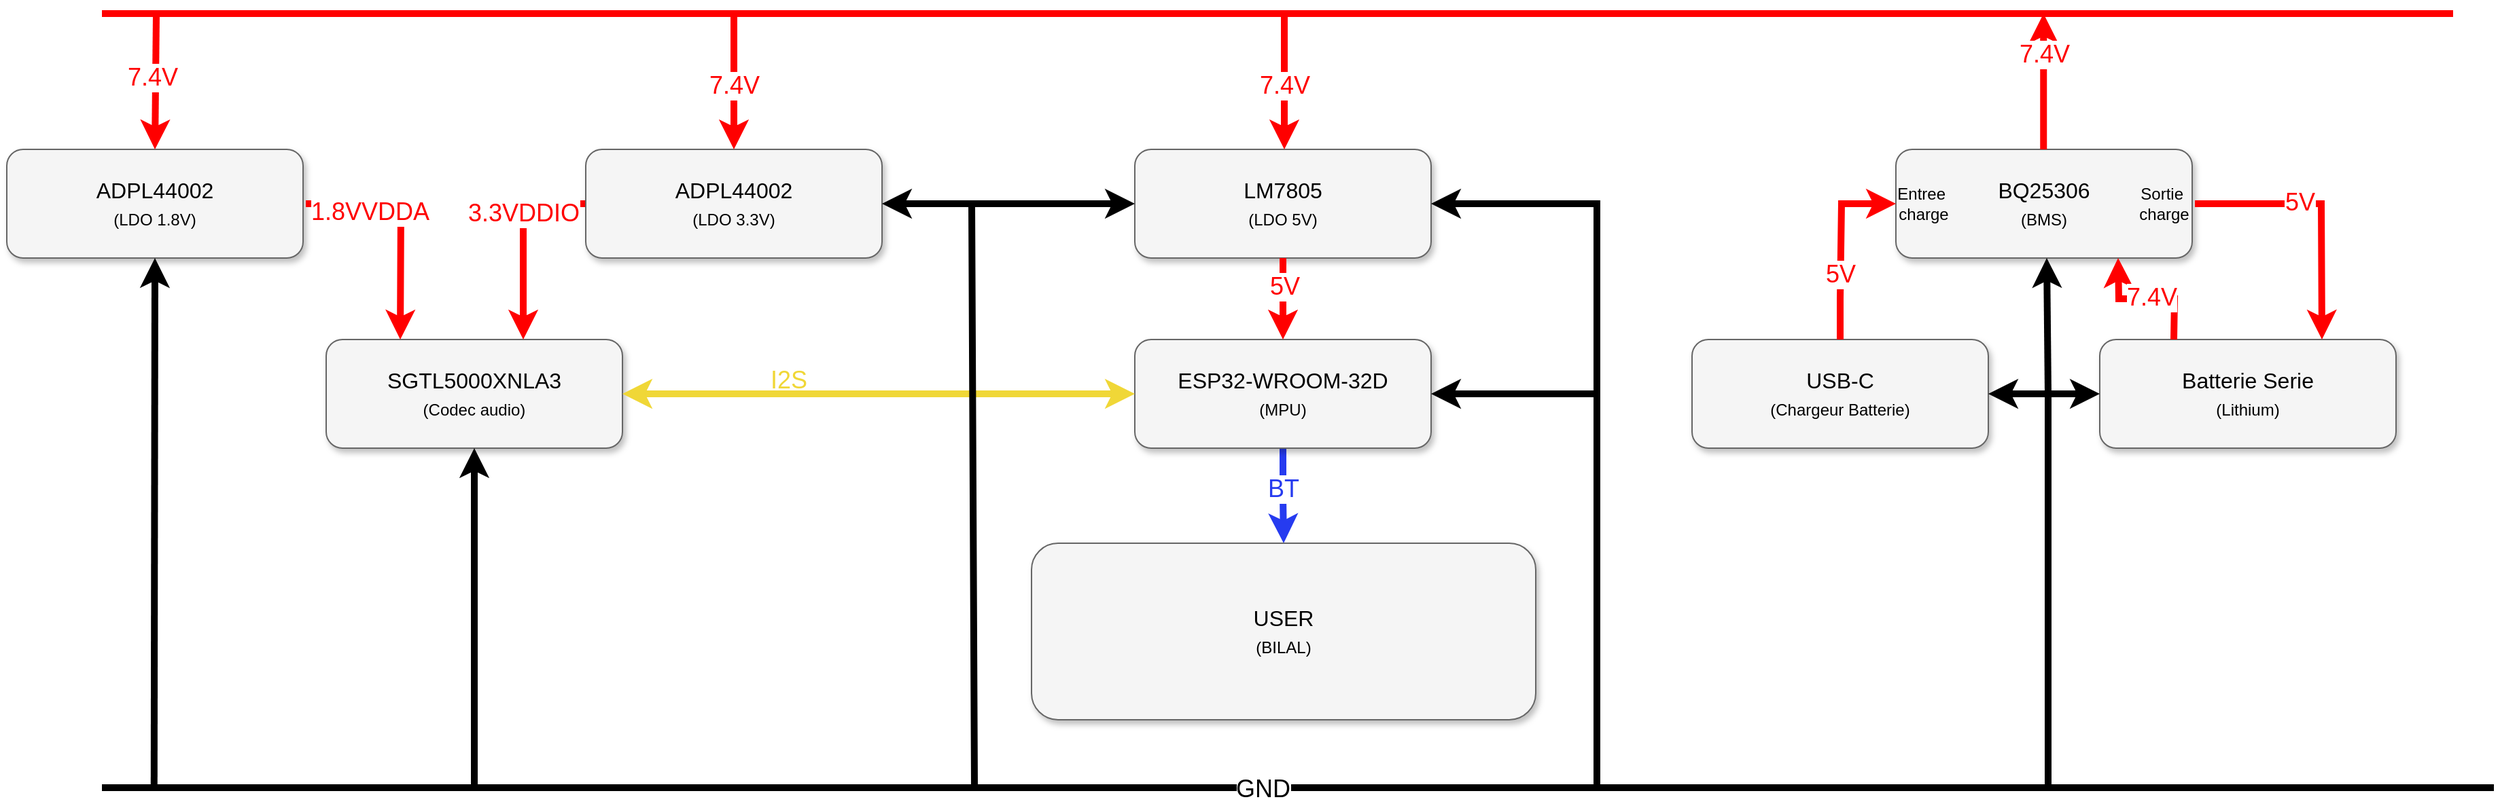 <mxfile version="24.4.8" type="device">
  <diagram name="Page-1" id="b98fa263-6416-c6ec-5b7d-78bf54ef71d0">
    <mxGraphModel dx="1909" dy="1129" grid="1" gridSize="10" guides="1" tooltips="1" connect="1" arrows="1" fold="1" page="1" pageScale="1.5" pageWidth="1169" pageHeight="827" background="#ffffff" math="0" shadow="0">
      <root>
        <mxCell id="0" style=";html=1;" />
        <mxCell id="1" style=";html=1;" parent="0" />
        <mxCell id="D7cJVQWtfwsWBQiSIy4Y-51" style="edgeStyle=orthogonalEdgeStyle;rounded=0;orthogonalLoop=1;jettySize=auto;html=1;exitX=0.5;exitY=1;exitDx=0;exitDy=0;entryX=0.5;entryY=0;entryDx=0;entryDy=0;fillColor=#1ba1e2;strokeColor=#263BF0;strokeWidth=5;" edge="1" parent="1" source="303ed1de8c2c98b4-16" target="D7cJVQWtfwsWBQiSIy4Y-43">
          <mxGeometry relative="1" as="geometry" />
        </mxCell>
        <mxCell id="D7cJVQWtfwsWBQiSIy4Y-52" value="&lt;font style=&quot;font-size: 18px;&quot; color=&quot;#263bf0&quot;&gt;BT&lt;/font&gt;" style="edgeLabel;html=1;align=center;verticalAlign=middle;resizable=0;points=[];" vertex="1" connectable="0" parent="D7cJVQWtfwsWBQiSIy4Y-51">
          <mxGeometry x="-0.156" relative="1" as="geometry">
            <mxPoint as="offset" />
          </mxGeometry>
        </mxCell>
        <mxCell id="303ed1de8c2c98b4-16" value="&lt;font color=&quot;#000000&quot;&gt;ESP32-WROOM-32D&lt;br&gt;&lt;font style=&quot;font-size: 12px;&quot;&gt;(MPU)&lt;/font&gt;&lt;/font&gt;" style="whiteSpace=wrap;html=1;rounded=1;shadow=1;strokeWidth=1;fontSize=16;align=center;fillColor=#f5f5f5;strokeColor=#666666;" parent="1" vertex="1">
          <mxGeometry x="840" y="620" width="218" height="80" as="geometry" />
        </mxCell>
        <mxCell id="D7cJVQWtfwsWBQiSIy4Y-1" value="&lt;font color=&quot;#000000&quot;&gt;SGTL5000XNLA3&lt;br&gt;&lt;font style=&quot;font-size: 12px;&quot;&gt;(Codec audio)&lt;/font&gt;&lt;/font&gt;" style="whiteSpace=wrap;html=1;rounded=1;shadow=1;strokeWidth=1;fontSize=16;align=center;fillColor=#f5f5f5;strokeColor=#666666;" vertex="1" parent="1">
          <mxGeometry x="245" y="620" width="218" height="80" as="geometry" />
        </mxCell>
        <mxCell id="D7cJVQWtfwsWBQiSIy4Y-2" value="" style="endArrow=classic;startArrow=classic;html=1;rounded=0;exitX=1;exitY=0.5;exitDx=0;exitDy=0;entryX=0;entryY=0.5;entryDx=0;entryDy=0;strokeColor=#F0D737;strokeWidth=5;" edge="1" parent="1" source="D7cJVQWtfwsWBQiSIy4Y-1" target="303ed1de8c2c98b4-16">
          <mxGeometry width="50" height="50" relative="1" as="geometry">
            <mxPoint x="760" y="720" as="sourcePoint" />
            <mxPoint x="810" y="670" as="targetPoint" />
            <Array as="points">
              <mxPoint x="730" y="660" />
              <mxPoint x="760" y="660" />
            </Array>
          </mxGeometry>
        </mxCell>
        <mxCell id="D7cJVQWtfwsWBQiSIy4Y-3" value="&lt;font style=&quot;font-size: 18px;&quot; color=&quot;#f0d737&quot;&gt;I2S&lt;/font&gt;" style="text;html=1;align=center;verticalAlign=middle;resizable=0;points=[];autosize=1;strokeColor=none;fillColor=none;" vertex="1" parent="1">
          <mxGeometry x="560" y="630" width="50" height="40" as="geometry" />
        </mxCell>
        <mxCell id="D7cJVQWtfwsWBQiSIy4Y-14" value="" style="endArrow=classic;html=1;rounded=0;fillColor=#e51400;strokeColor=#FF0000;entryX=0.75;entryY=0;entryDx=0;entryDy=0;startArrow=none;startFill=0;exitX=0;exitY=0.5;exitDx=0;exitDy=0;endFill=1;strokeWidth=5;" edge="1" parent="1" source="D7cJVQWtfwsWBQiSIy4Y-26">
          <mxGeometry width="50" height="50" relative="1" as="geometry">
            <mxPoint x="390.5" y="520" as="sourcePoint" />
            <mxPoint x="390" y="620" as="targetPoint" />
            <Array as="points">
              <mxPoint x="390" y="520" />
            </Array>
          </mxGeometry>
        </mxCell>
        <mxCell id="D7cJVQWtfwsWBQiSIy4Y-15" value="&lt;font style=&quot;font-size: 18px;&quot; color=&quot;#ff0000&quot;&gt;3.3VDDIO&lt;/font&gt;" style="edgeLabel;html=1;align=center;verticalAlign=middle;resizable=0;points=[];" vertex="1" connectable="0" parent="D7cJVQWtfwsWBQiSIy4Y-14">
          <mxGeometry x="-0.002" relative="1" as="geometry">
            <mxPoint y="-20" as="offset" />
          </mxGeometry>
        </mxCell>
        <mxCell id="D7cJVQWtfwsWBQiSIy4Y-18" value="&lt;font color=&quot;#000000&quot;&gt;BQ25306&lt;br&gt;&lt;font style=&quot;font-size: 12px;&quot;&gt;(BMS)&lt;/font&gt;&lt;/font&gt;" style="whiteSpace=wrap;html=1;rounded=1;shadow=1;strokeWidth=1;fontSize=16;align=center;fillColor=#f5f5f5;strokeColor=#666666;" vertex="1" parent="1">
          <mxGeometry x="1400" y="480" width="218" height="80" as="geometry" />
        </mxCell>
        <mxCell id="D7cJVQWtfwsWBQiSIy4Y-19" value="" style="endArrow=none;html=1;rounded=0;fillColor=#e51400;strokeColor=#FF0000;entryX=0.5;entryY=0;entryDx=0;entryDy=0;startArrow=classic;startFill=1;endFill=0;strokeWidth=5;" edge="1" parent="1">
          <mxGeometry width="50" height="50" relative="1" as="geometry">
            <mxPoint x="1508.63" y="380" as="sourcePoint" />
            <mxPoint x="1508.63" y="480" as="targetPoint" />
          </mxGeometry>
        </mxCell>
        <mxCell id="D7cJVQWtfwsWBQiSIy4Y-20" value="&lt;font style=&quot;font-size: 18px;&quot; color=&quot;#ff0000&quot;&gt;7.4V&lt;/font&gt;" style="edgeLabel;html=1;align=center;verticalAlign=middle;resizable=0;points=[];" vertex="1" connectable="0" parent="D7cJVQWtfwsWBQiSIy4Y-19">
          <mxGeometry x="-0.002" relative="1" as="geometry">
            <mxPoint y="-20" as="offset" />
          </mxGeometry>
        </mxCell>
        <mxCell id="D7cJVQWtfwsWBQiSIy4Y-21" value="&lt;font color=&quot;#000000&quot;&gt;USB-C&lt;br&gt;&lt;font style=&quot;font-size: 12px;&quot;&gt;(Chargeur Batterie)&lt;/font&gt;&lt;/font&gt;" style="whiteSpace=wrap;html=1;rounded=1;shadow=1;strokeWidth=1;fontSize=16;align=center;fillColor=#f5f5f5;strokeColor=#666666;" vertex="1" parent="1">
          <mxGeometry x="1250" y="620" width="218" height="80" as="geometry" />
        </mxCell>
        <mxCell id="D7cJVQWtfwsWBQiSIy4Y-22" value="&lt;font color=&quot;#000000&quot;&gt;Batterie Serie&lt;br&gt;&lt;font style=&quot;font-size: 12px;&quot;&gt;(Lithium)&lt;/font&gt;&lt;/font&gt;" style="whiteSpace=wrap;html=1;rounded=1;shadow=1;strokeWidth=1;fontSize=16;align=center;fillColor=#f5f5f5;strokeColor=#666666;" vertex="1" parent="1">
          <mxGeometry x="1550" y="620" width="218" height="80" as="geometry" />
        </mxCell>
        <mxCell id="D7cJVQWtfwsWBQiSIy4Y-23" value="" style="endArrow=classic;html=1;rounded=0;exitX=0.5;exitY=0;exitDx=0;exitDy=0;entryX=0;entryY=0.5;entryDx=0;entryDy=0;strokeColor=#FF0000;strokeWidth=5;" edge="1" parent="1" source="D7cJVQWtfwsWBQiSIy4Y-21" target="D7cJVQWtfwsWBQiSIy4Y-18">
          <mxGeometry width="50" height="50" relative="1" as="geometry">
            <mxPoint x="1460" y="570" as="sourcePoint" />
            <mxPoint x="1510" y="520" as="targetPoint" />
            <Array as="points">
              <mxPoint x="1359" y="590" />
              <mxPoint x="1360" y="520" />
            </Array>
          </mxGeometry>
        </mxCell>
        <mxCell id="D7cJVQWtfwsWBQiSIy4Y-28" value="&lt;font style=&quot;font-size: 18px;&quot; color=&quot;#ff0000&quot;&gt;5V&lt;/font&gt;" style="edgeLabel;html=1;align=center;verticalAlign=middle;resizable=0;points=[];" vertex="1" connectable="0" parent="D7cJVQWtfwsWBQiSIy4Y-23">
          <mxGeometry x="-0.309" y="1" relative="1" as="geometry">
            <mxPoint as="offset" />
          </mxGeometry>
        </mxCell>
        <mxCell id="D7cJVQWtfwsWBQiSIy4Y-24" value="" style="endArrow=classic;html=1;rounded=0;exitX=0.25;exitY=0;exitDx=0;exitDy=0;entryX=0.75;entryY=1;entryDx=0;entryDy=0;strokeColor=#FF0000;strokeWidth=5;" edge="1" parent="1" source="D7cJVQWtfwsWBQiSIy4Y-22" target="D7cJVQWtfwsWBQiSIy4Y-18">
          <mxGeometry width="50" height="50" relative="1" as="geometry">
            <mxPoint x="1460" y="570" as="sourcePoint" />
            <mxPoint x="1510" y="520" as="targetPoint" />
            <Array as="points">
              <mxPoint x="1605" y="590" />
              <mxPoint x="1564" y="590" />
            </Array>
          </mxGeometry>
        </mxCell>
        <mxCell id="D7cJVQWtfwsWBQiSIy4Y-30" value="&lt;font color=&quot;#ff0000&quot; style=&quot;font-size: 18px;&quot;&gt;7.4V&lt;/font&gt;" style="edgeLabel;html=1;align=center;verticalAlign=middle;resizable=0;points=[];" vertex="1" connectable="0" parent="D7cJVQWtfwsWBQiSIy4Y-24">
          <mxGeometry x="-0.074" y="-1" relative="1" as="geometry">
            <mxPoint as="offset" />
          </mxGeometry>
        </mxCell>
        <mxCell id="D7cJVQWtfwsWBQiSIy4Y-26" value="&lt;font color=&quot;#000000&quot;&gt;&lt;font style=&quot;&quot;&gt;ADPL44002&lt;/font&gt;&lt;/font&gt;&lt;div&gt;&lt;font color=&quot;#000000&quot;&gt;&lt;font style=&quot;font-size: 12px;&quot;&gt;(LDO 3.3V)&lt;/font&gt;&lt;/font&gt;&lt;/div&gt;" style="whiteSpace=wrap;html=1;rounded=1;shadow=1;strokeWidth=1;fontSize=16;align=center;fillColor=#f5f5f5;strokeColor=#666666;" vertex="1" parent="1">
          <mxGeometry x="436" y="480" width="218" height="80" as="geometry" />
        </mxCell>
        <mxCell id="D7cJVQWtfwsWBQiSIy4Y-27" value="" style="endArrow=none;html=1;rounded=0;strokeColor=#FF0000;strokeWidth=5;" edge="1" parent="1">
          <mxGeometry width="50" height="50" relative="1" as="geometry">
            <mxPoint x="80" y="380" as="sourcePoint" />
            <mxPoint x="1810" y="380" as="targetPoint" />
          </mxGeometry>
        </mxCell>
        <mxCell id="D7cJVQWtfwsWBQiSIy4Y-29" value="" style="endArrow=classic;html=1;rounded=0;entryX=0.75;entryY=0;entryDx=0;entryDy=0;strokeColor=#FF0000;strokeWidth=5;" edge="1" parent="1" target="D7cJVQWtfwsWBQiSIy4Y-22">
          <mxGeometry width="50" height="50" relative="1" as="geometry">
            <mxPoint x="1620" y="520" as="sourcePoint" />
            <mxPoint x="1640" y="490" as="targetPoint" />
            <Array as="points">
              <mxPoint x="1713" y="520" />
            </Array>
          </mxGeometry>
        </mxCell>
        <mxCell id="D7cJVQWtfwsWBQiSIy4Y-31" value="&lt;font color=&quot;#ff0000&quot; style=&quot;font-size: 18px;&quot;&gt;5V&lt;/font&gt;" style="edgeLabel;html=1;align=center;verticalAlign=middle;resizable=0;points=[];" vertex="1" connectable="0" parent="D7cJVQWtfwsWBQiSIy4Y-29">
          <mxGeometry x="-0.2" y="1" relative="1" as="geometry">
            <mxPoint as="offset" />
          </mxGeometry>
        </mxCell>
        <mxCell id="D7cJVQWtfwsWBQiSIy4Y-36" value="" style="endArrow=classic;html=1;rounded=0;entryX=0.5;entryY=0;entryDx=0;entryDy=0;strokeColor=#FF0000;strokeWidth=5;" edge="1" parent="1" target="D7cJVQWtfwsWBQiSIy4Y-26">
          <mxGeometry width="50" height="50" relative="1" as="geometry">
            <mxPoint x="545" y="380" as="sourcePoint" />
            <mxPoint x="870" y="460" as="targetPoint" />
          </mxGeometry>
        </mxCell>
        <mxCell id="D7cJVQWtfwsWBQiSIy4Y-45" value="&lt;font color=&quot;#ff0000&quot; style=&quot;font-size: 18px;&quot;&gt;7.4V&lt;/font&gt;" style="edgeLabel;html=1;align=center;verticalAlign=middle;resizable=0;points=[];" vertex="1" connectable="0" parent="D7cJVQWtfwsWBQiSIy4Y-36">
          <mxGeometry x="0.048" relative="1" as="geometry">
            <mxPoint as="offset" />
          </mxGeometry>
        </mxCell>
        <mxCell id="D7cJVQWtfwsWBQiSIy4Y-37" value="&lt;font color=&quot;#000000&quot;&gt;&lt;font style=&quot;&quot;&gt;ADPL44002&lt;/font&gt;&lt;/font&gt;&lt;div&gt;&lt;font color=&quot;#000000&quot;&gt;&lt;font style=&quot;font-size: 12px;&quot;&gt;(LDO 1.8V)&lt;/font&gt;&lt;/font&gt;&lt;/div&gt;" style="whiteSpace=wrap;html=1;rounded=1;shadow=1;strokeWidth=1;fontSize=16;align=center;fillColor=#f5f5f5;strokeColor=#666666;" vertex="1" parent="1">
          <mxGeometry x="10" y="480" width="218" height="80" as="geometry" />
        </mxCell>
        <mxCell id="D7cJVQWtfwsWBQiSIy4Y-39" value="" style="endArrow=none;startArrow=classic;html=1;rounded=0;exitX=0.25;exitY=0;exitDx=0;exitDy=0;startFill=1;endFill=0;strokeColor=#FF0000;strokeWidth=5;" edge="1" parent="1" source="D7cJVQWtfwsWBQiSIy4Y-1">
          <mxGeometry width="50" height="50" relative="1" as="geometry">
            <mxPoint x="260" y="600" as="sourcePoint" />
            <mxPoint x="230" y="520" as="targetPoint" />
            <Array as="points">
              <mxPoint x="300" y="520" />
            </Array>
          </mxGeometry>
        </mxCell>
        <mxCell id="D7cJVQWtfwsWBQiSIy4Y-40" value="&lt;font color=&quot;#ff0000&quot; style=&quot;font-size: 18px;&quot;&gt;1.8VVDDA&lt;/font&gt;" style="edgeLabel;html=1;align=center;verticalAlign=middle;resizable=0;points=[];" vertex="1" connectable="0" parent="D7cJVQWtfwsWBQiSIy4Y-39">
          <mxGeometry x="0.373" relative="1" as="geometry">
            <mxPoint x="-7" y="6" as="offset" />
          </mxGeometry>
        </mxCell>
        <mxCell id="D7cJVQWtfwsWBQiSIy4Y-41" value="" style="endArrow=classic;html=1;rounded=0;entryX=0.5;entryY=0;entryDx=0;entryDy=0;strokeColor=#FF0000;strokeWidth=5;" edge="1" parent="1" target="D7cJVQWtfwsWBQiSIy4Y-37">
          <mxGeometry width="50" height="50" relative="1" as="geometry">
            <mxPoint x="120" y="380" as="sourcePoint" />
            <mxPoint x="400" y="560" as="targetPoint" />
          </mxGeometry>
        </mxCell>
        <mxCell id="D7cJVQWtfwsWBQiSIy4Y-46" value="&lt;font color=&quot;#ff0000&quot; style=&quot;font-size: 18px;&quot;&gt;7.4V&lt;/font&gt;" style="edgeLabel;html=1;align=center;verticalAlign=middle;resizable=0;points=[];" vertex="1" connectable="0" parent="D7cJVQWtfwsWBQiSIy4Y-41">
          <mxGeometry x="-0.089" y="-3" relative="1" as="geometry">
            <mxPoint y="1" as="offset" />
          </mxGeometry>
        </mxCell>
        <mxCell id="D7cJVQWtfwsWBQiSIy4Y-42" value="" style="endArrow=none;html=1;rounded=0;strokeColor=#000000;strokeWidth=5;" edge="1" parent="1">
          <mxGeometry width="50" height="50" relative="1" as="geometry">
            <mxPoint x="80" y="950" as="sourcePoint" />
            <mxPoint x="1840" y="950" as="targetPoint" />
          </mxGeometry>
        </mxCell>
        <mxCell id="D7cJVQWtfwsWBQiSIy4Y-55" value="&lt;font style=&quot;font-size: 18px;&quot;&gt;GND&lt;/font&gt;" style="edgeLabel;html=1;align=center;verticalAlign=middle;resizable=0;points=[];" vertex="1" connectable="0" parent="D7cJVQWtfwsWBQiSIy4Y-42">
          <mxGeometry x="-0.03" y="-1" relative="1" as="geometry">
            <mxPoint as="offset" />
          </mxGeometry>
        </mxCell>
        <mxCell id="D7cJVQWtfwsWBQiSIy4Y-43" value="&lt;font color=&quot;#000000&quot;&gt;&lt;font style=&quot;&quot;&gt;USER&lt;/font&gt;&lt;/font&gt;&lt;div&gt;&lt;font color=&quot;#000000&quot;&gt;&lt;font style=&quot;font-size: 12px;&quot;&gt;(BILAL)&lt;/font&gt;&lt;/font&gt;&lt;/div&gt;" style="whiteSpace=wrap;html=1;rounded=1;shadow=1;strokeWidth=1;fontSize=16;align=center;fillColor=#f5f5f5;strokeColor=#666666;" vertex="1" parent="1">
          <mxGeometry x="764" y="770" width="371" height="130" as="geometry" />
        </mxCell>
        <mxCell id="D7cJVQWtfwsWBQiSIy4Y-44" value="&lt;div&gt;&lt;font color=&quot;#000000&quot;&gt;&lt;font style=&quot;&quot;&gt;LM7805&lt;/font&gt;&lt;/font&gt;&lt;/div&gt;&lt;div&gt;&lt;font color=&quot;#000000&quot;&gt;&lt;font style=&quot;font-size: 12px;&quot;&gt;(LDO 5V)&lt;/font&gt;&lt;/font&gt;&lt;/div&gt;" style="whiteSpace=wrap;html=1;rounded=1;shadow=1;strokeWidth=1;fontSize=16;align=center;fillColor=#f5f5f5;strokeColor=#666666;" vertex="1" parent="1">
          <mxGeometry x="840" y="480" width="218" height="80" as="geometry" />
        </mxCell>
        <mxCell id="D7cJVQWtfwsWBQiSIy4Y-47" value="" style="endArrow=classic;html=1;rounded=0;entryX=0.5;entryY=0;entryDx=0;entryDy=0;strokeColor=#FF0000;strokeWidth=5;" edge="1" parent="1">
          <mxGeometry width="50" height="50" relative="1" as="geometry">
            <mxPoint x="950" y="380" as="sourcePoint" />
            <mxPoint x="950" y="480" as="targetPoint" />
          </mxGeometry>
        </mxCell>
        <mxCell id="D7cJVQWtfwsWBQiSIy4Y-48" value="&lt;font color=&quot;#ff0000&quot; style=&quot;font-size: 18px;&quot;&gt;7.4V&lt;/font&gt;" style="edgeLabel;html=1;align=center;verticalAlign=middle;resizable=0;points=[];" vertex="1" connectable="0" parent="D7cJVQWtfwsWBQiSIy4Y-47">
          <mxGeometry x="0.048" relative="1" as="geometry">
            <mxPoint as="offset" />
          </mxGeometry>
        </mxCell>
        <mxCell id="D7cJVQWtfwsWBQiSIy4Y-49" value="" style="endArrow=classic;html=1;rounded=0;exitX=0.5;exitY=1;exitDx=0;exitDy=0;entryX=0.5;entryY=0;entryDx=0;entryDy=0;strokeColor=#FF0000;strokeWidth=5;" edge="1" parent="1" source="D7cJVQWtfwsWBQiSIy4Y-44" target="303ed1de8c2c98b4-16">
          <mxGeometry width="50" height="50" relative="1" as="geometry">
            <mxPoint x="1050" y="600" as="sourcePoint" />
            <mxPoint x="1100" y="550" as="targetPoint" />
          </mxGeometry>
        </mxCell>
        <mxCell id="D7cJVQWtfwsWBQiSIy4Y-50" value="&lt;font color=&quot;#ff0000&quot; style=&quot;font-size: 18px;&quot;&gt;5V&lt;/font&gt;" style="edgeLabel;html=1;align=center;verticalAlign=middle;resizable=0;points=[];" vertex="1" connectable="0" parent="D7cJVQWtfwsWBQiSIy4Y-49">
          <mxGeometry x="-0.317" y="1" relative="1" as="geometry">
            <mxPoint as="offset" />
          </mxGeometry>
        </mxCell>
        <mxCell id="D7cJVQWtfwsWBQiSIy4Y-53" value="&lt;font color=&quot;#000000&quot;&gt;Entree&amp;nbsp;&lt;/font&gt;&lt;div&gt;&lt;font color=&quot;#000000&quot;&gt;charge&lt;/font&gt;&lt;/div&gt;" style="text;html=1;align=center;verticalAlign=middle;resizable=0;points=[];autosize=1;strokeColor=none;fillColor=none;" vertex="1" parent="1">
          <mxGeometry x="1390" y="500" width="60" height="40" as="geometry" />
        </mxCell>
        <mxCell id="D7cJVQWtfwsWBQiSIy4Y-54" value="&lt;font color=&quot;#000000&quot;&gt;Sortie&amp;nbsp;&lt;/font&gt;&lt;div&gt;&lt;font color=&quot;#000000&quot;&gt;charge&lt;/font&gt;&lt;/div&gt;" style="text;html=1;align=center;verticalAlign=middle;resizable=0;points=[];autosize=1;strokeColor=none;fillColor=none;" vertex="1" parent="1">
          <mxGeometry x="1567" y="500" width="60" height="40" as="geometry" />
        </mxCell>
        <mxCell id="D7cJVQWtfwsWBQiSIy4Y-56" value="" style="endArrow=classic;html=1;rounded=0;entryX=0.5;entryY=1;entryDx=0;entryDy=0;strokeWidth=5;strokeColor=#000000;" edge="1" parent="1" target="D7cJVQWtfwsWBQiSIy4Y-1">
          <mxGeometry width="50" height="50" relative="1" as="geometry">
            <mxPoint x="354" y="950" as="sourcePoint" />
            <mxPoint x="680" y="690" as="targetPoint" />
          </mxGeometry>
        </mxCell>
        <mxCell id="D7cJVQWtfwsWBQiSIy4Y-57" value="" style="endArrow=classic;html=1;rounded=0;entryX=0.5;entryY=1;entryDx=0;entryDy=0;strokeWidth=5;strokeColor=#000000;" edge="1" parent="1" target="D7cJVQWtfwsWBQiSIy4Y-37">
          <mxGeometry width="50" height="50" relative="1" as="geometry">
            <mxPoint x="118.38" y="950" as="sourcePoint" />
            <mxPoint x="118.38" y="700" as="targetPoint" />
          </mxGeometry>
        </mxCell>
        <mxCell id="D7cJVQWtfwsWBQiSIy4Y-61" value="" style="endArrow=classic;html=1;rounded=0;entryX=1;entryY=0.5;entryDx=0;entryDy=0;strokeWidth=5;strokeColor=#000000;" edge="1" parent="1" target="303ed1de8c2c98b4-16">
          <mxGeometry width="50" height="50" relative="1" as="geometry">
            <mxPoint x="1180" y="950" as="sourcePoint" />
            <mxPoint x="1180" y="700" as="targetPoint" />
            <Array as="points">
              <mxPoint x="1180" y="660" />
            </Array>
          </mxGeometry>
        </mxCell>
        <mxCell id="D7cJVQWtfwsWBQiSIy4Y-63" value="" style="endArrow=classic;html=1;rounded=0;entryX=1;entryY=0.5;entryDx=0;entryDy=0;strokeWidth=5;strokeColor=#000000;" edge="1" parent="1" target="D7cJVQWtfwsWBQiSIy4Y-44">
          <mxGeometry width="50" height="50" relative="1" as="geometry">
            <mxPoint x="1180" y="670" as="sourcePoint" />
            <mxPoint x="1180" y="420" as="targetPoint" />
            <Array as="points">
              <mxPoint x="1180" y="520" />
            </Array>
          </mxGeometry>
        </mxCell>
        <mxCell id="D7cJVQWtfwsWBQiSIy4Y-64" value="" style="endArrow=classic;html=1;rounded=0;entryX=1;entryY=0.5;entryDx=0;entryDy=0;strokeWidth=5;strokeColor=#000000;" edge="1" parent="1" target="D7cJVQWtfwsWBQiSIy4Y-26">
          <mxGeometry width="50" height="50" relative="1" as="geometry">
            <mxPoint x="722" y="950" as="sourcePoint" />
            <mxPoint x="600" y="660" as="targetPoint" />
            <Array as="points">
              <mxPoint x="720" y="520" />
            </Array>
          </mxGeometry>
        </mxCell>
        <mxCell id="D7cJVQWtfwsWBQiSIy4Y-65" value="" style="endArrow=classic;html=1;rounded=0;entryX=0;entryY=0.5;entryDx=0;entryDy=0;strokeWidth=5;strokeColor=#000000;" edge="1" parent="1" target="D7cJVQWtfwsWBQiSIy4Y-44">
          <mxGeometry width="50" height="50" relative="1" as="geometry">
            <mxPoint x="720" y="520" as="sourcePoint" />
            <mxPoint x="680" y="320" as="targetPoint" />
            <Array as="points" />
          </mxGeometry>
        </mxCell>
        <mxCell id="D7cJVQWtfwsWBQiSIy4Y-66" value="" style="endArrow=classic;html=1;rounded=0;entryX=1;entryY=0.5;entryDx=0;entryDy=0;strokeWidth=5;strokeColor=#000000;" edge="1" parent="1" target="D7cJVQWtfwsWBQiSIy4Y-21">
          <mxGeometry width="50" height="50" relative="1" as="geometry">
            <mxPoint x="1512" y="950" as="sourcePoint" />
            <mxPoint x="1390" y="660" as="targetPoint" />
            <Array as="points">
              <mxPoint x="1512" y="660" />
            </Array>
          </mxGeometry>
        </mxCell>
        <mxCell id="D7cJVQWtfwsWBQiSIy4Y-67" value="" style="endArrow=classic;html=1;rounded=0;entryX=0;entryY=0.5;entryDx=0;entryDy=0;strokeColor=#000000;strokeWidth=5;" edge="1" parent="1" target="D7cJVQWtfwsWBQiSIy4Y-22">
          <mxGeometry width="50" height="50" relative="1" as="geometry">
            <mxPoint x="1510" y="660" as="sourcePoint" />
            <mxPoint x="1610" y="620" as="targetPoint" />
          </mxGeometry>
        </mxCell>
        <mxCell id="D7cJVQWtfwsWBQiSIy4Y-68" value="" style="endArrow=classic;html=1;rounded=0;entryX=0.5;entryY=1;entryDx=0;entryDy=0;strokeColor=#000000;strokeWidth=5;" edge="1" parent="1">
          <mxGeometry width="50" height="50" relative="1" as="geometry">
            <mxPoint x="1512" y="660" as="sourcePoint" />
            <mxPoint x="1511.0" y="560" as="targetPoint" />
          </mxGeometry>
        </mxCell>
      </root>
    </mxGraphModel>
  </diagram>
</mxfile>
